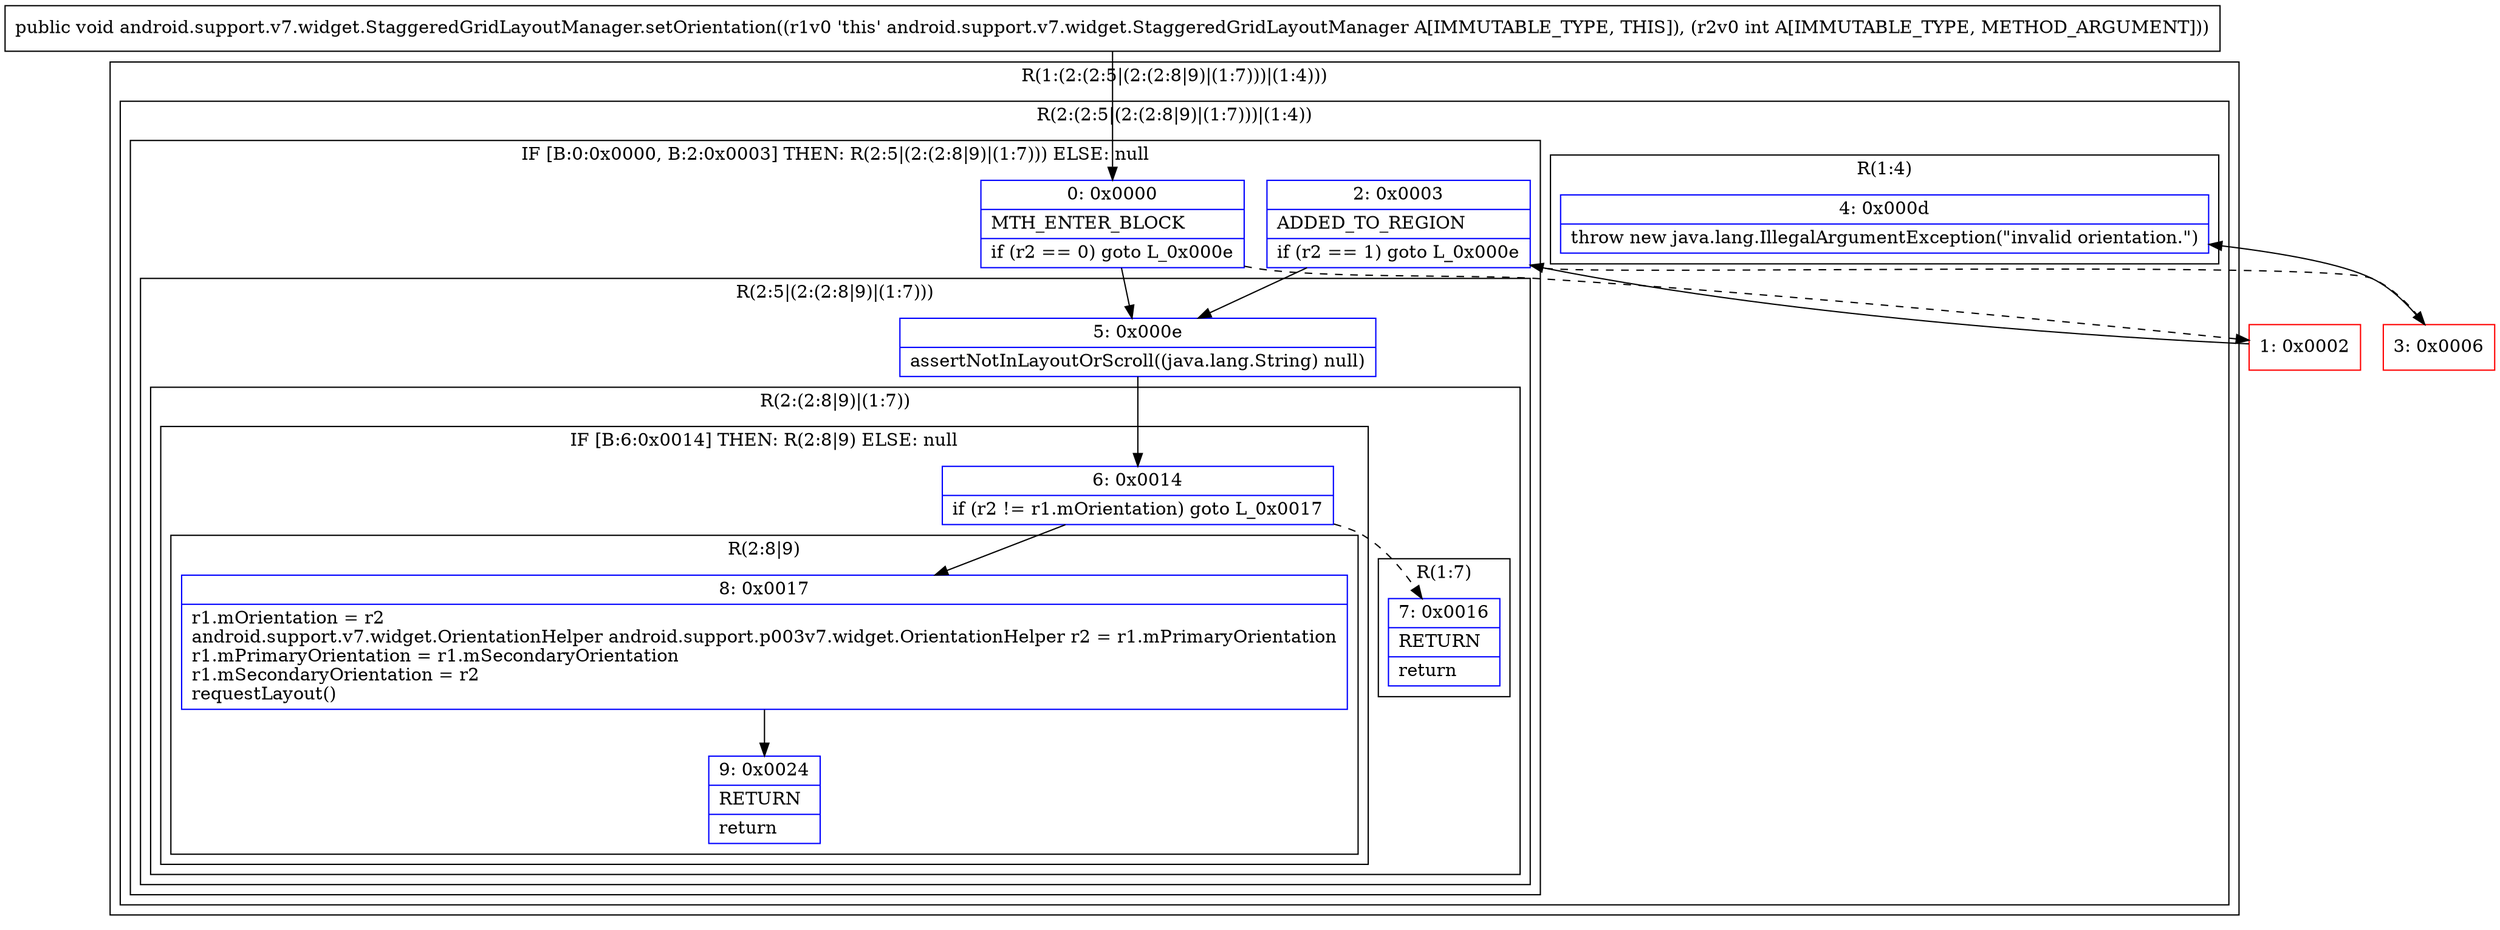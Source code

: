 digraph "CFG forandroid.support.v7.widget.StaggeredGridLayoutManager.setOrientation(I)V" {
subgraph cluster_Region_2073355816 {
label = "R(1:(2:(2:5|(2:(2:8|9)|(1:7)))|(1:4)))";
node [shape=record,color=blue];
subgraph cluster_Region_1358434275 {
label = "R(2:(2:5|(2:(2:8|9)|(1:7)))|(1:4))";
node [shape=record,color=blue];
subgraph cluster_IfRegion_659037690 {
label = "IF [B:0:0x0000, B:2:0x0003] THEN: R(2:5|(2:(2:8|9)|(1:7))) ELSE: null";
node [shape=record,color=blue];
Node_0 [shape=record,label="{0\:\ 0x0000|MTH_ENTER_BLOCK\l|if (r2 == 0) goto L_0x000e\l}"];
Node_2 [shape=record,label="{2\:\ 0x0003|ADDED_TO_REGION\l|if (r2 == 1) goto L_0x000e\l}"];
subgraph cluster_Region_495757895 {
label = "R(2:5|(2:(2:8|9)|(1:7)))";
node [shape=record,color=blue];
Node_5 [shape=record,label="{5\:\ 0x000e|assertNotInLayoutOrScroll((java.lang.String) null)\l}"];
subgraph cluster_Region_1106619000 {
label = "R(2:(2:8|9)|(1:7))";
node [shape=record,color=blue];
subgraph cluster_IfRegion_1365385906 {
label = "IF [B:6:0x0014] THEN: R(2:8|9) ELSE: null";
node [shape=record,color=blue];
Node_6 [shape=record,label="{6\:\ 0x0014|if (r2 != r1.mOrientation) goto L_0x0017\l}"];
subgraph cluster_Region_190709910 {
label = "R(2:8|9)";
node [shape=record,color=blue];
Node_8 [shape=record,label="{8\:\ 0x0017|r1.mOrientation = r2\landroid.support.v7.widget.OrientationHelper android.support.p003v7.widget.OrientationHelper r2 = r1.mPrimaryOrientation\lr1.mPrimaryOrientation = r1.mSecondaryOrientation\lr1.mSecondaryOrientation = r2\lrequestLayout()\l}"];
Node_9 [shape=record,label="{9\:\ 0x0024|RETURN\l|return\l}"];
}
}
subgraph cluster_Region_908219049 {
label = "R(1:7)";
node [shape=record,color=blue];
Node_7 [shape=record,label="{7\:\ 0x0016|RETURN\l|return\l}"];
}
}
}
}
subgraph cluster_Region_1317279928 {
label = "R(1:4)";
node [shape=record,color=blue];
Node_4 [shape=record,label="{4\:\ 0x000d|throw new java.lang.IllegalArgumentException(\"invalid orientation.\")\l}"];
}
}
}
Node_1 [shape=record,color=red,label="{1\:\ 0x0002}"];
Node_3 [shape=record,color=red,label="{3\:\ 0x0006}"];
MethodNode[shape=record,label="{public void android.support.v7.widget.StaggeredGridLayoutManager.setOrientation((r1v0 'this' android.support.v7.widget.StaggeredGridLayoutManager A[IMMUTABLE_TYPE, THIS]), (r2v0 int A[IMMUTABLE_TYPE, METHOD_ARGUMENT])) }"];
MethodNode -> Node_0;
Node_0 -> Node_1[style=dashed];
Node_0 -> Node_5;
Node_2 -> Node_3[style=dashed];
Node_2 -> Node_5;
Node_5 -> Node_6;
Node_6 -> Node_7[style=dashed];
Node_6 -> Node_8;
Node_8 -> Node_9;
Node_1 -> Node_2;
Node_3 -> Node_4;
}

